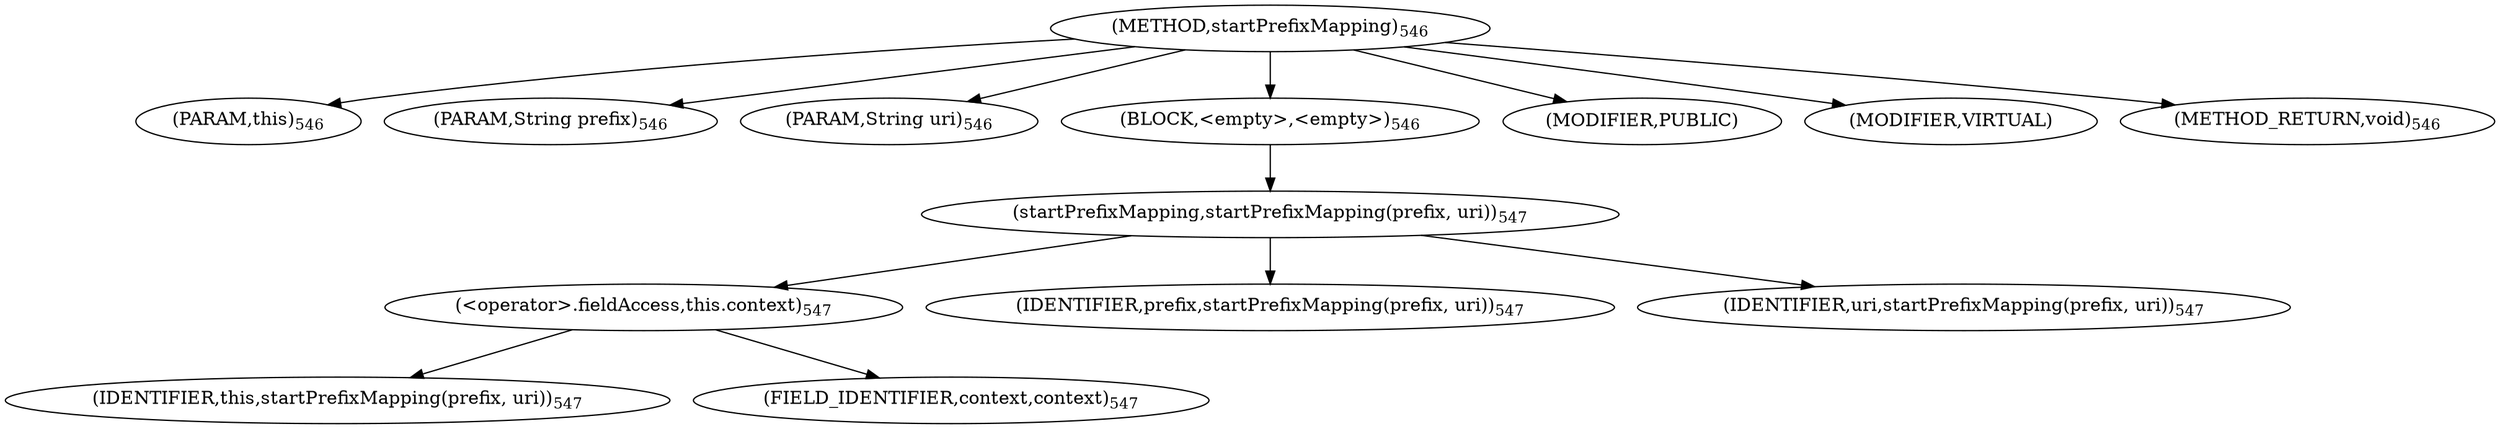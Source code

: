 digraph "startPrefixMapping" {  
"1062" [label = <(METHOD,startPrefixMapping)<SUB>546</SUB>> ]
"1063" [label = <(PARAM,this)<SUB>546</SUB>> ]
"1064" [label = <(PARAM,String prefix)<SUB>546</SUB>> ]
"1065" [label = <(PARAM,String uri)<SUB>546</SUB>> ]
"1066" [label = <(BLOCK,&lt;empty&gt;,&lt;empty&gt;)<SUB>546</SUB>> ]
"1067" [label = <(startPrefixMapping,startPrefixMapping(prefix, uri))<SUB>547</SUB>> ]
"1068" [label = <(&lt;operator&gt;.fieldAccess,this.context)<SUB>547</SUB>> ]
"1069" [label = <(IDENTIFIER,this,startPrefixMapping(prefix, uri))<SUB>547</SUB>> ]
"1070" [label = <(FIELD_IDENTIFIER,context,context)<SUB>547</SUB>> ]
"1071" [label = <(IDENTIFIER,prefix,startPrefixMapping(prefix, uri))<SUB>547</SUB>> ]
"1072" [label = <(IDENTIFIER,uri,startPrefixMapping(prefix, uri))<SUB>547</SUB>> ]
"1073" [label = <(MODIFIER,PUBLIC)> ]
"1074" [label = <(MODIFIER,VIRTUAL)> ]
"1075" [label = <(METHOD_RETURN,void)<SUB>546</SUB>> ]
  "1062" -> "1063" 
  "1062" -> "1064" 
  "1062" -> "1065" 
  "1062" -> "1066" 
  "1062" -> "1073" 
  "1062" -> "1074" 
  "1062" -> "1075" 
  "1066" -> "1067" 
  "1067" -> "1068" 
  "1067" -> "1071" 
  "1067" -> "1072" 
  "1068" -> "1069" 
  "1068" -> "1070" 
}
